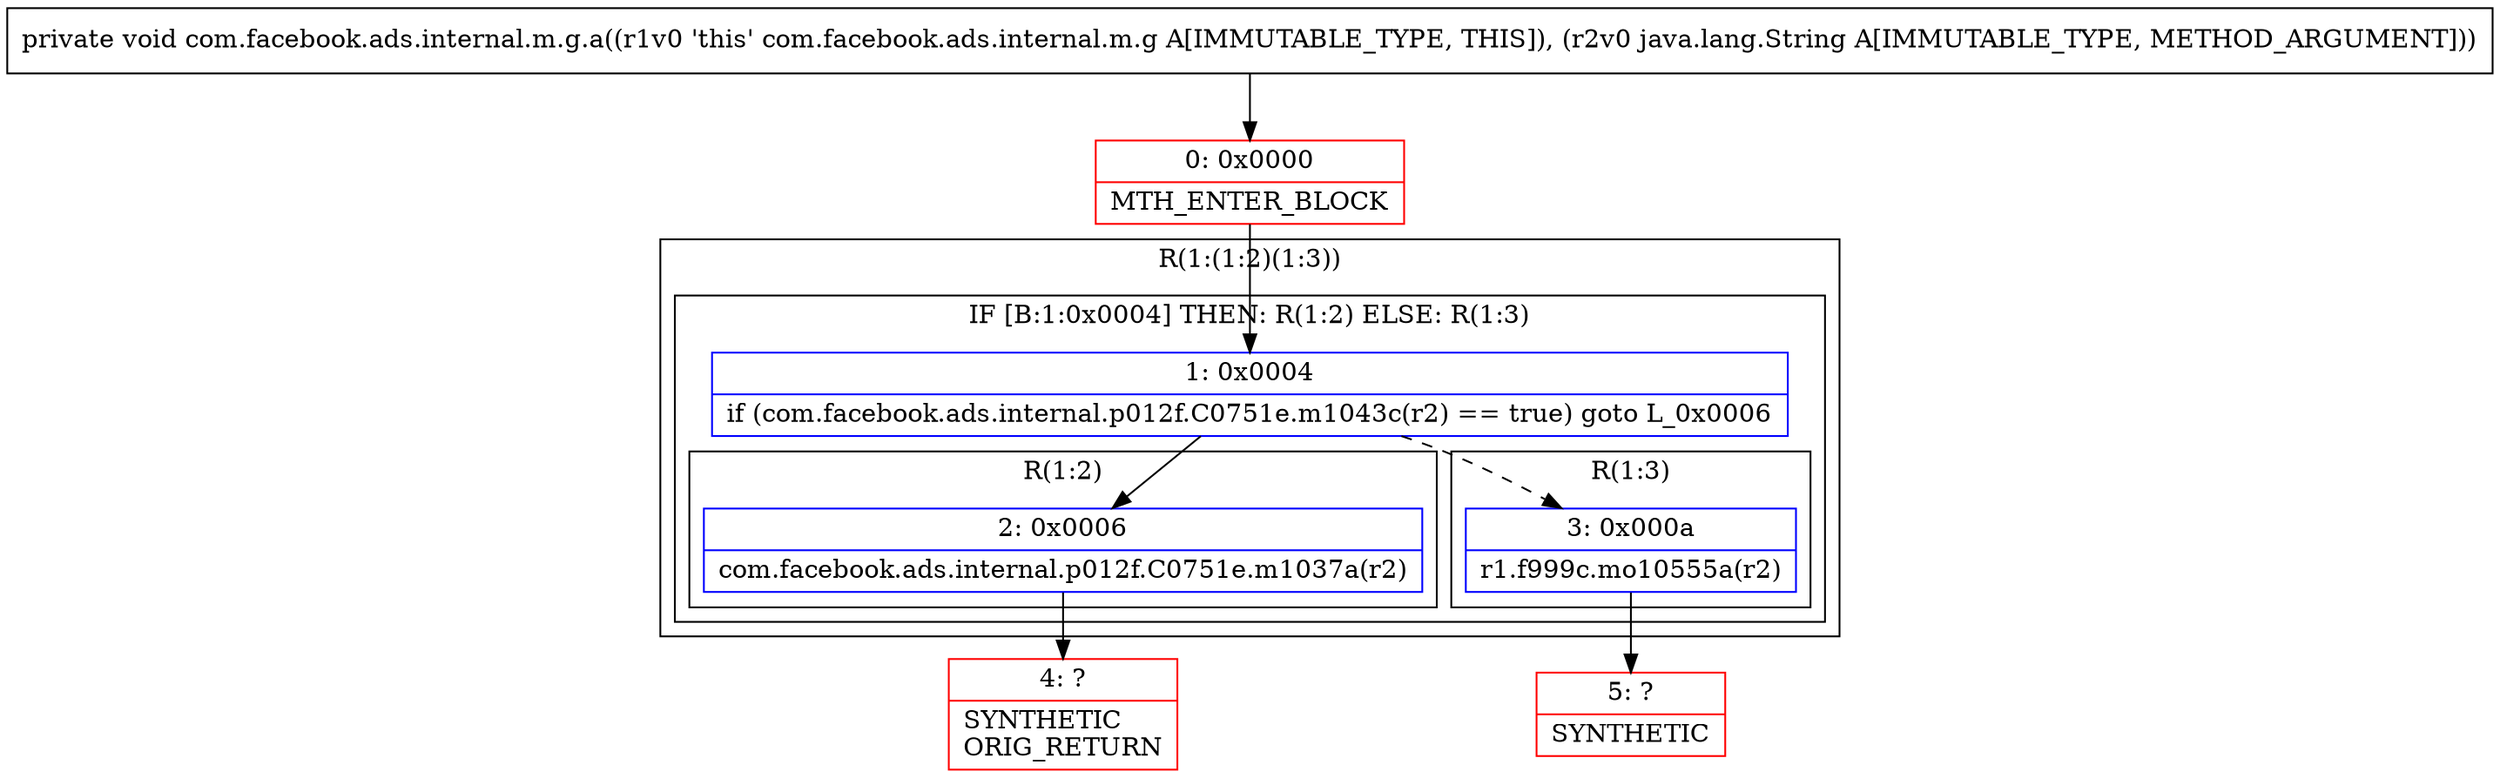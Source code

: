 digraph "CFG forcom.facebook.ads.internal.m.g.a(Ljava\/lang\/String;)V" {
subgraph cluster_Region_1158869202 {
label = "R(1:(1:2)(1:3))";
node [shape=record,color=blue];
subgraph cluster_IfRegion_1377657175 {
label = "IF [B:1:0x0004] THEN: R(1:2) ELSE: R(1:3)";
node [shape=record,color=blue];
Node_1 [shape=record,label="{1\:\ 0x0004|if (com.facebook.ads.internal.p012f.C0751e.m1043c(r2) == true) goto L_0x0006\l}"];
subgraph cluster_Region_1957390742 {
label = "R(1:2)";
node [shape=record,color=blue];
Node_2 [shape=record,label="{2\:\ 0x0006|com.facebook.ads.internal.p012f.C0751e.m1037a(r2)\l}"];
}
subgraph cluster_Region_1350984173 {
label = "R(1:3)";
node [shape=record,color=blue];
Node_3 [shape=record,label="{3\:\ 0x000a|r1.f999c.mo10555a(r2)\l}"];
}
}
}
Node_0 [shape=record,color=red,label="{0\:\ 0x0000|MTH_ENTER_BLOCK\l}"];
Node_4 [shape=record,color=red,label="{4\:\ ?|SYNTHETIC\lORIG_RETURN\l}"];
Node_5 [shape=record,color=red,label="{5\:\ ?|SYNTHETIC\l}"];
MethodNode[shape=record,label="{private void com.facebook.ads.internal.m.g.a((r1v0 'this' com.facebook.ads.internal.m.g A[IMMUTABLE_TYPE, THIS]), (r2v0 java.lang.String A[IMMUTABLE_TYPE, METHOD_ARGUMENT])) }"];
MethodNode -> Node_0;
Node_1 -> Node_2;
Node_1 -> Node_3[style=dashed];
Node_2 -> Node_4;
Node_3 -> Node_5;
Node_0 -> Node_1;
}

